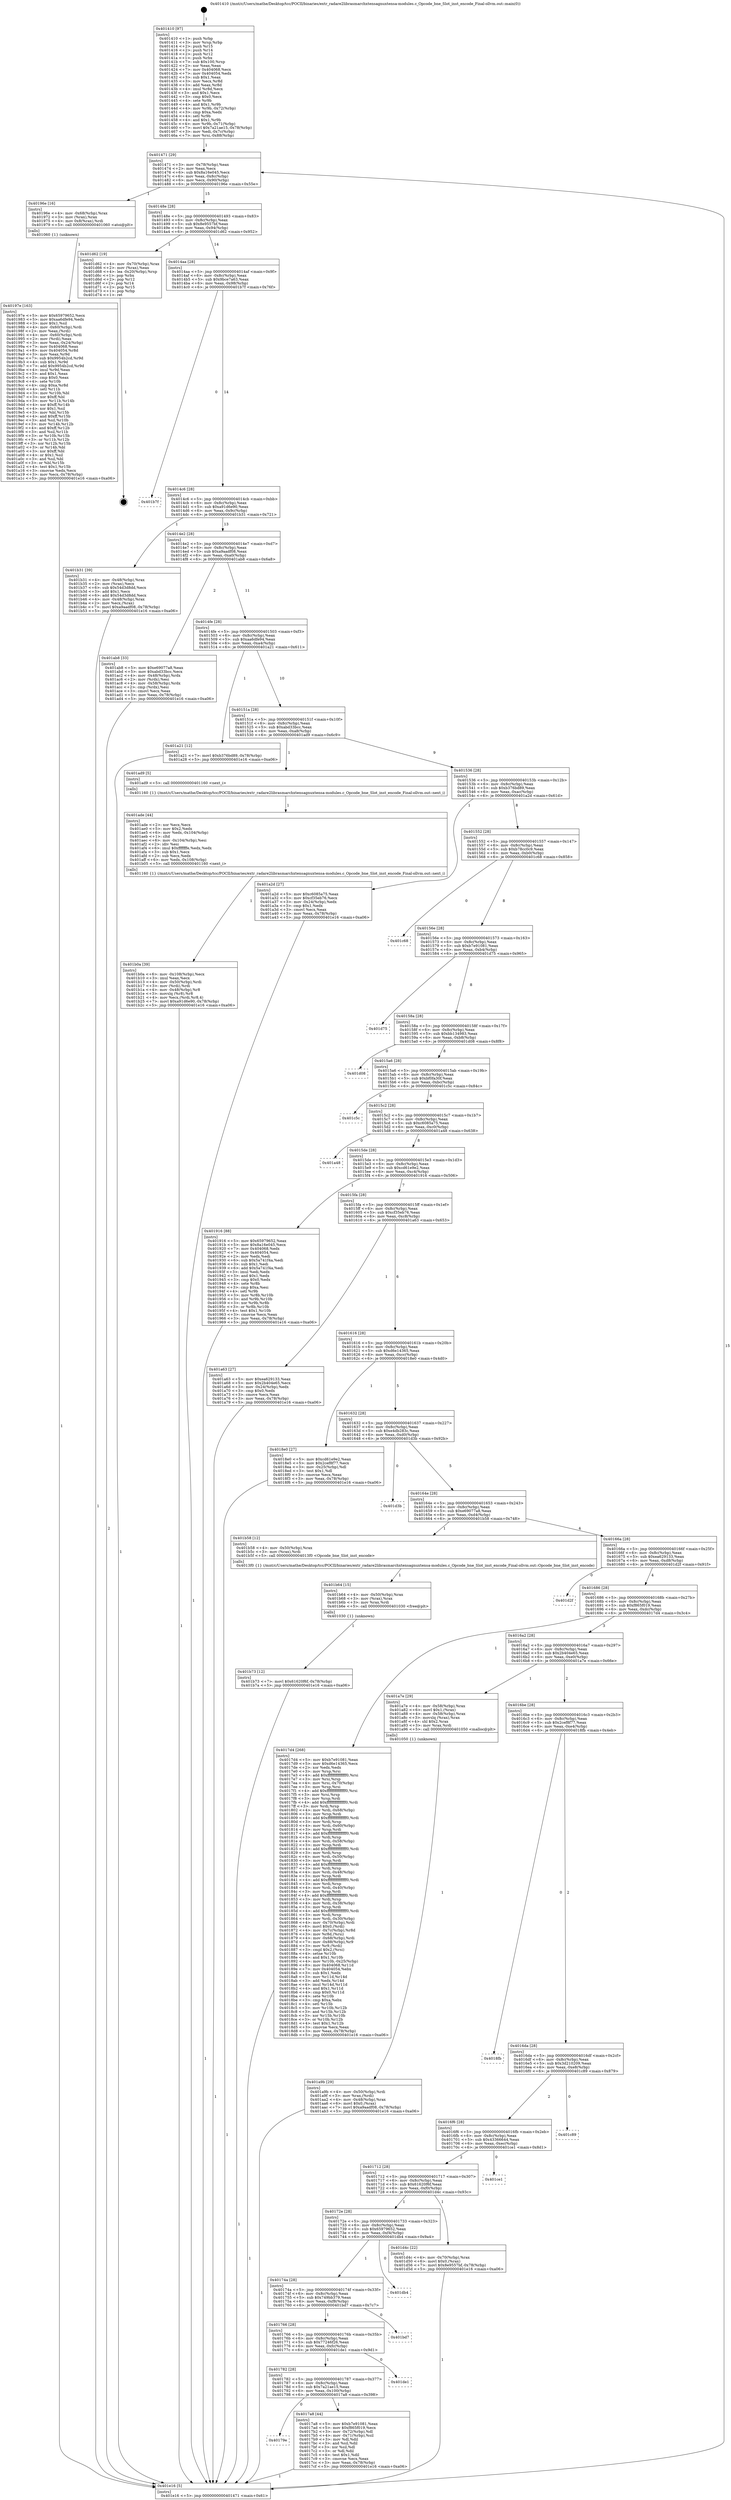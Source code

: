 digraph "0x401410" {
  label = "0x401410 (/mnt/c/Users/mathe/Desktop/tcc/POCII/binaries/extr_radare2librasmarchxtensagnuxtensa-modules.c_Opcode_bne_Slot_inst_encode_Final-ollvm.out::main(0))"
  labelloc = "t"
  node[shape=record]

  Entry [label="",width=0.3,height=0.3,shape=circle,fillcolor=black,style=filled]
  "0x401471" [label="{
     0x401471 [29]\l
     | [instrs]\l
     &nbsp;&nbsp;0x401471 \<+3\>: mov -0x78(%rbp),%eax\l
     &nbsp;&nbsp;0x401474 \<+2\>: mov %eax,%ecx\l
     &nbsp;&nbsp;0x401476 \<+6\>: sub $0x8a16e045,%ecx\l
     &nbsp;&nbsp;0x40147c \<+6\>: mov %eax,-0x8c(%rbp)\l
     &nbsp;&nbsp;0x401482 \<+6\>: mov %ecx,-0x90(%rbp)\l
     &nbsp;&nbsp;0x401488 \<+6\>: je 000000000040196e \<main+0x55e\>\l
  }"]
  "0x40196e" [label="{
     0x40196e [16]\l
     | [instrs]\l
     &nbsp;&nbsp;0x40196e \<+4\>: mov -0x68(%rbp),%rax\l
     &nbsp;&nbsp;0x401972 \<+3\>: mov (%rax),%rax\l
     &nbsp;&nbsp;0x401975 \<+4\>: mov 0x8(%rax),%rdi\l
     &nbsp;&nbsp;0x401979 \<+5\>: call 0000000000401060 \<atoi@plt\>\l
     | [calls]\l
     &nbsp;&nbsp;0x401060 \{1\} (unknown)\l
  }"]
  "0x40148e" [label="{
     0x40148e [28]\l
     | [instrs]\l
     &nbsp;&nbsp;0x40148e \<+5\>: jmp 0000000000401493 \<main+0x83\>\l
     &nbsp;&nbsp;0x401493 \<+6\>: mov -0x8c(%rbp),%eax\l
     &nbsp;&nbsp;0x401499 \<+5\>: sub $0x8e9557bf,%eax\l
     &nbsp;&nbsp;0x40149e \<+6\>: mov %eax,-0x94(%rbp)\l
     &nbsp;&nbsp;0x4014a4 \<+6\>: je 0000000000401d62 \<main+0x952\>\l
  }"]
  Exit [label="",width=0.3,height=0.3,shape=circle,fillcolor=black,style=filled,peripheries=2]
  "0x401d62" [label="{
     0x401d62 [19]\l
     | [instrs]\l
     &nbsp;&nbsp;0x401d62 \<+4\>: mov -0x70(%rbp),%rax\l
     &nbsp;&nbsp;0x401d66 \<+2\>: mov (%rax),%eax\l
     &nbsp;&nbsp;0x401d68 \<+4\>: lea -0x20(%rbp),%rsp\l
     &nbsp;&nbsp;0x401d6c \<+1\>: pop %rbx\l
     &nbsp;&nbsp;0x401d6d \<+2\>: pop %r12\l
     &nbsp;&nbsp;0x401d6f \<+2\>: pop %r14\l
     &nbsp;&nbsp;0x401d71 \<+2\>: pop %r15\l
     &nbsp;&nbsp;0x401d73 \<+1\>: pop %rbp\l
     &nbsp;&nbsp;0x401d74 \<+1\>: ret\l
  }"]
  "0x4014aa" [label="{
     0x4014aa [28]\l
     | [instrs]\l
     &nbsp;&nbsp;0x4014aa \<+5\>: jmp 00000000004014af \<main+0x9f\>\l
     &nbsp;&nbsp;0x4014af \<+6\>: mov -0x8c(%rbp),%eax\l
     &nbsp;&nbsp;0x4014b5 \<+5\>: sub $0x9bce7a63,%eax\l
     &nbsp;&nbsp;0x4014ba \<+6\>: mov %eax,-0x98(%rbp)\l
     &nbsp;&nbsp;0x4014c0 \<+6\>: je 0000000000401b7f \<main+0x76f\>\l
  }"]
  "0x401b73" [label="{
     0x401b73 [12]\l
     | [instrs]\l
     &nbsp;&nbsp;0x401b73 \<+7\>: movl $0x61620f6f,-0x78(%rbp)\l
     &nbsp;&nbsp;0x401b7a \<+5\>: jmp 0000000000401e16 \<main+0xa06\>\l
  }"]
  "0x401b7f" [label="{
     0x401b7f\l
  }", style=dashed]
  "0x4014c6" [label="{
     0x4014c6 [28]\l
     | [instrs]\l
     &nbsp;&nbsp;0x4014c6 \<+5\>: jmp 00000000004014cb \<main+0xbb\>\l
     &nbsp;&nbsp;0x4014cb \<+6\>: mov -0x8c(%rbp),%eax\l
     &nbsp;&nbsp;0x4014d1 \<+5\>: sub $0xa91d6e90,%eax\l
     &nbsp;&nbsp;0x4014d6 \<+6\>: mov %eax,-0x9c(%rbp)\l
     &nbsp;&nbsp;0x4014dc \<+6\>: je 0000000000401b31 \<main+0x721\>\l
  }"]
  "0x401b64" [label="{
     0x401b64 [15]\l
     | [instrs]\l
     &nbsp;&nbsp;0x401b64 \<+4\>: mov -0x50(%rbp),%rax\l
     &nbsp;&nbsp;0x401b68 \<+3\>: mov (%rax),%rax\l
     &nbsp;&nbsp;0x401b6b \<+3\>: mov %rax,%rdi\l
     &nbsp;&nbsp;0x401b6e \<+5\>: call 0000000000401030 \<free@plt\>\l
     | [calls]\l
     &nbsp;&nbsp;0x401030 \{1\} (unknown)\l
  }"]
  "0x401b31" [label="{
     0x401b31 [39]\l
     | [instrs]\l
     &nbsp;&nbsp;0x401b31 \<+4\>: mov -0x48(%rbp),%rax\l
     &nbsp;&nbsp;0x401b35 \<+2\>: mov (%rax),%ecx\l
     &nbsp;&nbsp;0x401b37 \<+6\>: sub $0x54d3d8dd,%ecx\l
     &nbsp;&nbsp;0x401b3d \<+3\>: add $0x1,%ecx\l
     &nbsp;&nbsp;0x401b40 \<+6\>: add $0x54d3d8dd,%ecx\l
     &nbsp;&nbsp;0x401b46 \<+4\>: mov -0x48(%rbp),%rax\l
     &nbsp;&nbsp;0x401b4a \<+2\>: mov %ecx,(%rax)\l
     &nbsp;&nbsp;0x401b4c \<+7\>: movl $0xa9aadf08,-0x78(%rbp)\l
     &nbsp;&nbsp;0x401b53 \<+5\>: jmp 0000000000401e16 \<main+0xa06\>\l
  }"]
  "0x4014e2" [label="{
     0x4014e2 [28]\l
     | [instrs]\l
     &nbsp;&nbsp;0x4014e2 \<+5\>: jmp 00000000004014e7 \<main+0xd7\>\l
     &nbsp;&nbsp;0x4014e7 \<+6\>: mov -0x8c(%rbp),%eax\l
     &nbsp;&nbsp;0x4014ed \<+5\>: sub $0xa9aadf08,%eax\l
     &nbsp;&nbsp;0x4014f2 \<+6\>: mov %eax,-0xa0(%rbp)\l
     &nbsp;&nbsp;0x4014f8 \<+6\>: je 0000000000401ab8 \<main+0x6a8\>\l
  }"]
  "0x401b0a" [label="{
     0x401b0a [39]\l
     | [instrs]\l
     &nbsp;&nbsp;0x401b0a \<+6\>: mov -0x108(%rbp),%ecx\l
     &nbsp;&nbsp;0x401b10 \<+3\>: imul %eax,%ecx\l
     &nbsp;&nbsp;0x401b13 \<+4\>: mov -0x50(%rbp),%rdi\l
     &nbsp;&nbsp;0x401b17 \<+3\>: mov (%rdi),%rdi\l
     &nbsp;&nbsp;0x401b1a \<+4\>: mov -0x48(%rbp),%r8\l
     &nbsp;&nbsp;0x401b1e \<+3\>: movslq (%r8),%r8\l
     &nbsp;&nbsp;0x401b21 \<+4\>: mov %ecx,(%rdi,%r8,4)\l
     &nbsp;&nbsp;0x401b25 \<+7\>: movl $0xa91d6e90,-0x78(%rbp)\l
     &nbsp;&nbsp;0x401b2c \<+5\>: jmp 0000000000401e16 \<main+0xa06\>\l
  }"]
  "0x401ab8" [label="{
     0x401ab8 [33]\l
     | [instrs]\l
     &nbsp;&nbsp;0x401ab8 \<+5\>: mov $0xe69077a8,%eax\l
     &nbsp;&nbsp;0x401abd \<+5\>: mov $0xabd33bcc,%ecx\l
     &nbsp;&nbsp;0x401ac2 \<+4\>: mov -0x48(%rbp),%rdx\l
     &nbsp;&nbsp;0x401ac6 \<+2\>: mov (%rdx),%esi\l
     &nbsp;&nbsp;0x401ac8 \<+4\>: mov -0x58(%rbp),%rdx\l
     &nbsp;&nbsp;0x401acc \<+2\>: cmp (%rdx),%esi\l
     &nbsp;&nbsp;0x401ace \<+3\>: cmovl %ecx,%eax\l
     &nbsp;&nbsp;0x401ad1 \<+3\>: mov %eax,-0x78(%rbp)\l
     &nbsp;&nbsp;0x401ad4 \<+5\>: jmp 0000000000401e16 \<main+0xa06\>\l
  }"]
  "0x4014fe" [label="{
     0x4014fe [28]\l
     | [instrs]\l
     &nbsp;&nbsp;0x4014fe \<+5\>: jmp 0000000000401503 \<main+0xf3\>\l
     &nbsp;&nbsp;0x401503 \<+6\>: mov -0x8c(%rbp),%eax\l
     &nbsp;&nbsp;0x401509 \<+5\>: sub $0xaa6dfe94,%eax\l
     &nbsp;&nbsp;0x40150e \<+6\>: mov %eax,-0xa4(%rbp)\l
     &nbsp;&nbsp;0x401514 \<+6\>: je 0000000000401a21 \<main+0x611\>\l
  }"]
  "0x401ade" [label="{
     0x401ade [44]\l
     | [instrs]\l
     &nbsp;&nbsp;0x401ade \<+2\>: xor %ecx,%ecx\l
     &nbsp;&nbsp;0x401ae0 \<+5\>: mov $0x2,%edx\l
     &nbsp;&nbsp;0x401ae5 \<+6\>: mov %edx,-0x104(%rbp)\l
     &nbsp;&nbsp;0x401aeb \<+1\>: cltd\l
     &nbsp;&nbsp;0x401aec \<+6\>: mov -0x104(%rbp),%esi\l
     &nbsp;&nbsp;0x401af2 \<+2\>: idiv %esi\l
     &nbsp;&nbsp;0x401af4 \<+6\>: imul $0xfffffffe,%edx,%edx\l
     &nbsp;&nbsp;0x401afa \<+3\>: sub $0x1,%ecx\l
     &nbsp;&nbsp;0x401afd \<+2\>: sub %ecx,%edx\l
     &nbsp;&nbsp;0x401aff \<+6\>: mov %edx,-0x108(%rbp)\l
     &nbsp;&nbsp;0x401b05 \<+5\>: call 0000000000401160 \<next_i\>\l
     | [calls]\l
     &nbsp;&nbsp;0x401160 \{1\} (/mnt/c/Users/mathe/Desktop/tcc/POCII/binaries/extr_radare2librasmarchxtensagnuxtensa-modules.c_Opcode_bne_Slot_inst_encode_Final-ollvm.out::next_i)\l
  }"]
  "0x401a21" [label="{
     0x401a21 [12]\l
     | [instrs]\l
     &nbsp;&nbsp;0x401a21 \<+7\>: movl $0xb376bd89,-0x78(%rbp)\l
     &nbsp;&nbsp;0x401a28 \<+5\>: jmp 0000000000401e16 \<main+0xa06\>\l
  }"]
  "0x40151a" [label="{
     0x40151a [28]\l
     | [instrs]\l
     &nbsp;&nbsp;0x40151a \<+5\>: jmp 000000000040151f \<main+0x10f\>\l
     &nbsp;&nbsp;0x40151f \<+6\>: mov -0x8c(%rbp),%eax\l
     &nbsp;&nbsp;0x401525 \<+5\>: sub $0xabd33bcc,%eax\l
     &nbsp;&nbsp;0x40152a \<+6\>: mov %eax,-0xa8(%rbp)\l
     &nbsp;&nbsp;0x401530 \<+6\>: je 0000000000401ad9 \<main+0x6c9\>\l
  }"]
  "0x401a9b" [label="{
     0x401a9b [29]\l
     | [instrs]\l
     &nbsp;&nbsp;0x401a9b \<+4\>: mov -0x50(%rbp),%rdi\l
     &nbsp;&nbsp;0x401a9f \<+3\>: mov %rax,(%rdi)\l
     &nbsp;&nbsp;0x401aa2 \<+4\>: mov -0x48(%rbp),%rax\l
     &nbsp;&nbsp;0x401aa6 \<+6\>: movl $0x0,(%rax)\l
     &nbsp;&nbsp;0x401aac \<+7\>: movl $0xa9aadf08,-0x78(%rbp)\l
     &nbsp;&nbsp;0x401ab3 \<+5\>: jmp 0000000000401e16 \<main+0xa06\>\l
  }"]
  "0x401ad9" [label="{
     0x401ad9 [5]\l
     | [instrs]\l
     &nbsp;&nbsp;0x401ad9 \<+5\>: call 0000000000401160 \<next_i\>\l
     | [calls]\l
     &nbsp;&nbsp;0x401160 \{1\} (/mnt/c/Users/mathe/Desktop/tcc/POCII/binaries/extr_radare2librasmarchxtensagnuxtensa-modules.c_Opcode_bne_Slot_inst_encode_Final-ollvm.out::next_i)\l
  }"]
  "0x401536" [label="{
     0x401536 [28]\l
     | [instrs]\l
     &nbsp;&nbsp;0x401536 \<+5\>: jmp 000000000040153b \<main+0x12b\>\l
     &nbsp;&nbsp;0x40153b \<+6\>: mov -0x8c(%rbp),%eax\l
     &nbsp;&nbsp;0x401541 \<+5\>: sub $0xb376bd89,%eax\l
     &nbsp;&nbsp;0x401546 \<+6\>: mov %eax,-0xac(%rbp)\l
     &nbsp;&nbsp;0x40154c \<+6\>: je 0000000000401a2d \<main+0x61d\>\l
  }"]
  "0x40197e" [label="{
     0x40197e [163]\l
     | [instrs]\l
     &nbsp;&nbsp;0x40197e \<+5\>: mov $0x65979652,%ecx\l
     &nbsp;&nbsp;0x401983 \<+5\>: mov $0xaa6dfe94,%edx\l
     &nbsp;&nbsp;0x401988 \<+3\>: mov $0x1,%sil\l
     &nbsp;&nbsp;0x40198b \<+4\>: mov -0x60(%rbp),%rdi\l
     &nbsp;&nbsp;0x40198f \<+2\>: mov %eax,(%rdi)\l
     &nbsp;&nbsp;0x401991 \<+4\>: mov -0x60(%rbp),%rdi\l
     &nbsp;&nbsp;0x401995 \<+2\>: mov (%rdi),%eax\l
     &nbsp;&nbsp;0x401997 \<+3\>: mov %eax,-0x24(%rbp)\l
     &nbsp;&nbsp;0x40199a \<+7\>: mov 0x404068,%eax\l
     &nbsp;&nbsp;0x4019a1 \<+8\>: mov 0x404054,%r8d\l
     &nbsp;&nbsp;0x4019a9 \<+3\>: mov %eax,%r9d\l
     &nbsp;&nbsp;0x4019ac \<+7\>: sub $0x9954b2cd,%r9d\l
     &nbsp;&nbsp;0x4019b3 \<+4\>: sub $0x1,%r9d\l
     &nbsp;&nbsp;0x4019b7 \<+7\>: add $0x9954b2cd,%r9d\l
     &nbsp;&nbsp;0x4019be \<+4\>: imul %r9d,%eax\l
     &nbsp;&nbsp;0x4019c2 \<+3\>: and $0x1,%eax\l
     &nbsp;&nbsp;0x4019c5 \<+3\>: cmp $0x0,%eax\l
     &nbsp;&nbsp;0x4019c8 \<+4\>: sete %r10b\l
     &nbsp;&nbsp;0x4019cc \<+4\>: cmp $0xa,%r8d\l
     &nbsp;&nbsp;0x4019d0 \<+4\>: setl %r11b\l
     &nbsp;&nbsp;0x4019d4 \<+3\>: mov %r10b,%bl\l
     &nbsp;&nbsp;0x4019d7 \<+3\>: xor $0xff,%bl\l
     &nbsp;&nbsp;0x4019da \<+3\>: mov %r11b,%r14b\l
     &nbsp;&nbsp;0x4019dd \<+4\>: xor $0xff,%r14b\l
     &nbsp;&nbsp;0x4019e1 \<+4\>: xor $0x1,%sil\l
     &nbsp;&nbsp;0x4019e5 \<+3\>: mov %bl,%r15b\l
     &nbsp;&nbsp;0x4019e8 \<+4\>: and $0xff,%r15b\l
     &nbsp;&nbsp;0x4019ec \<+3\>: and %sil,%r10b\l
     &nbsp;&nbsp;0x4019ef \<+3\>: mov %r14b,%r12b\l
     &nbsp;&nbsp;0x4019f2 \<+4\>: and $0xff,%r12b\l
     &nbsp;&nbsp;0x4019f6 \<+3\>: and %sil,%r11b\l
     &nbsp;&nbsp;0x4019f9 \<+3\>: or %r10b,%r15b\l
     &nbsp;&nbsp;0x4019fc \<+3\>: or %r11b,%r12b\l
     &nbsp;&nbsp;0x4019ff \<+3\>: xor %r12b,%r15b\l
     &nbsp;&nbsp;0x401a02 \<+3\>: or %r14b,%bl\l
     &nbsp;&nbsp;0x401a05 \<+3\>: xor $0xff,%bl\l
     &nbsp;&nbsp;0x401a08 \<+4\>: or $0x1,%sil\l
     &nbsp;&nbsp;0x401a0c \<+3\>: and %sil,%bl\l
     &nbsp;&nbsp;0x401a0f \<+3\>: or %bl,%r15b\l
     &nbsp;&nbsp;0x401a12 \<+4\>: test $0x1,%r15b\l
     &nbsp;&nbsp;0x401a16 \<+3\>: cmovne %edx,%ecx\l
     &nbsp;&nbsp;0x401a19 \<+3\>: mov %ecx,-0x78(%rbp)\l
     &nbsp;&nbsp;0x401a1c \<+5\>: jmp 0000000000401e16 \<main+0xa06\>\l
  }"]
  "0x401a2d" [label="{
     0x401a2d [27]\l
     | [instrs]\l
     &nbsp;&nbsp;0x401a2d \<+5\>: mov $0xc6085a75,%eax\l
     &nbsp;&nbsp;0x401a32 \<+5\>: mov $0xcf35eb76,%ecx\l
     &nbsp;&nbsp;0x401a37 \<+3\>: mov -0x24(%rbp),%edx\l
     &nbsp;&nbsp;0x401a3a \<+3\>: cmp $0x1,%edx\l
     &nbsp;&nbsp;0x401a3d \<+3\>: cmovl %ecx,%eax\l
     &nbsp;&nbsp;0x401a40 \<+3\>: mov %eax,-0x78(%rbp)\l
     &nbsp;&nbsp;0x401a43 \<+5\>: jmp 0000000000401e16 \<main+0xa06\>\l
  }"]
  "0x401552" [label="{
     0x401552 [28]\l
     | [instrs]\l
     &nbsp;&nbsp;0x401552 \<+5\>: jmp 0000000000401557 \<main+0x147\>\l
     &nbsp;&nbsp;0x401557 \<+6\>: mov -0x8c(%rbp),%eax\l
     &nbsp;&nbsp;0x40155d \<+5\>: sub $0xb78cc0c9,%eax\l
     &nbsp;&nbsp;0x401562 \<+6\>: mov %eax,-0xb0(%rbp)\l
     &nbsp;&nbsp;0x401568 \<+6\>: je 0000000000401c68 \<main+0x858\>\l
  }"]
  "0x401410" [label="{
     0x401410 [97]\l
     | [instrs]\l
     &nbsp;&nbsp;0x401410 \<+1\>: push %rbp\l
     &nbsp;&nbsp;0x401411 \<+3\>: mov %rsp,%rbp\l
     &nbsp;&nbsp;0x401414 \<+2\>: push %r15\l
     &nbsp;&nbsp;0x401416 \<+2\>: push %r14\l
     &nbsp;&nbsp;0x401418 \<+2\>: push %r12\l
     &nbsp;&nbsp;0x40141a \<+1\>: push %rbx\l
     &nbsp;&nbsp;0x40141b \<+7\>: sub $0x100,%rsp\l
     &nbsp;&nbsp;0x401422 \<+2\>: xor %eax,%eax\l
     &nbsp;&nbsp;0x401424 \<+7\>: mov 0x404068,%ecx\l
     &nbsp;&nbsp;0x40142b \<+7\>: mov 0x404054,%edx\l
     &nbsp;&nbsp;0x401432 \<+3\>: sub $0x1,%eax\l
     &nbsp;&nbsp;0x401435 \<+3\>: mov %ecx,%r8d\l
     &nbsp;&nbsp;0x401438 \<+3\>: add %eax,%r8d\l
     &nbsp;&nbsp;0x40143b \<+4\>: imul %r8d,%ecx\l
     &nbsp;&nbsp;0x40143f \<+3\>: and $0x1,%ecx\l
     &nbsp;&nbsp;0x401442 \<+3\>: cmp $0x0,%ecx\l
     &nbsp;&nbsp;0x401445 \<+4\>: sete %r9b\l
     &nbsp;&nbsp;0x401449 \<+4\>: and $0x1,%r9b\l
     &nbsp;&nbsp;0x40144d \<+4\>: mov %r9b,-0x72(%rbp)\l
     &nbsp;&nbsp;0x401451 \<+3\>: cmp $0xa,%edx\l
     &nbsp;&nbsp;0x401454 \<+4\>: setl %r9b\l
     &nbsp;&nbsp;0x401458 \<+4\>: and $0x1,%r9b\l
     &nbsp;&nbsp;0x40145c \<+4\>: mov %r9b,-0x71(%rbp)\l
     &nbsp;&nbsp;0x401460 \<+7\>: movl $0x7a21ae15,-0x78(%rbp)\l
     &nbsp;&nbsp;0x401467 \<+3\>: mov %edi,-0x7c(%rbp)\l
     &nbsp;&nbsp;0x40146a \<+7\>: mov %rsi,-0x88(%rbp)\l
  }"]
  "0x401c68" [label="{
     0x401c68\l
  }", style=dashed]
  "0x40156e" [label="{
     0x40156e [28]\l
     | [instrs]\l
     &nbsp;&nbsp;0x40156e \<+5\>: jmp 0000000000401573 \<main+0x163\>\l
     &nbsp;&nbsp;0x401573 \<+6\>: mov -0x8c(%rbp),%eax\l
     &nbsp;&nbsp;0x401579 \<+5\>: sub $0xb7e91081,%eax\l
     &nbsp;&nbsp;0x40157e \<+6\>: mov %eax,-0xb4(%rbp)\l
     &nbsp;&nbsp;0x401584 \<+6\>: je 0000000000401d75 \<main+0x965\>\l
  }"]
  "0x401e16" [label="{
     0x401e16 [5]\l
     | [instrs]\l
     &nbsp;&nbsp;0x401e16 \<+5\>: jmp 0000000000401471 \<main+0x61\>\l
  }"]
  "0x401d75" [label="{
     0x401d75\l
  }", style=dashed]
  "0x40158a" [label="{
     0x40158a [28]\l
     | [instrs]\l
     &nbsp;&nbsp;0x40158a \<+5\>: jmp 000000000040158f \<main+0x17f\>\l
     &nbsp;&nbsp;0x40158f \<+6\>: mov -0x8c(%rbp),%eax\l
     &nbsp;&nbsp;0x401595 \<+5\>: sub $0xbb134983,%eax\l
     &nbsp;&nbsp;0x40159a \<+6\>: mov %eax,-0xb8(%rbp)\l
     &nbsp;&nbsp;0x4015a0 \<+6\>: je 0000000000401d08 \<main+0x8f8\>\l
  }"]
  "0x40179e" [label="{
     0x40179e\l
  }", style=dashed]
  "0x401d08" [label="{
     0x401d08\l
  }", style=dashed]
  "0x4015a6" [label="{
     0x4015a6 [28]\l
     | [instrs]\l
     &nbsp;&nbsp;0x4015a6 \<+5\>: jmp 00000000004015ab \<main+0x19b\>\l
     &nbsp;&nbsp;0x4015ab \<+6\>: mov -0x8c(%rbp),%eax\l
     &nbsp;&nbsp;0x4015b1 \<+5\>: sub $0xbf0fa30f,%eax\l
     &nbsp;&nbsp;0x4015b6 \<+6\>: mov %eax,-0xbc(%rbp)\l
     &nbsp;&nbsp;0x4015bc \<+6\>: je 0000000000401c5c \<main+0x84c\>\l
  }"]
  "0x4017a8" [label="{
     0x4017a8 [44]\l
     | [instrs]\l
     &nbsp;&nbsp;0x4017a8 \<+5\>: mov $0xb7e91081,%eax\l
     &nbsp;&nbsp;0x4017ad \<+5\>: mov $0xf865f019,%ecx\l
     &nbsp;&nbsp;0x4017b2 \<+3\>: mov -0x72(%rbp),%dl\l
     &nbsp;&nbsp;0x4017b5 \<+4\>: mov -0x71(%rbp),%sil\l
     &nbsp;&nbsp;0x4017b9 \<+3\>: mov %dl,%dil\l
     &nbsp;&nbsp;0x4017bc \<+3\>: and %sil,%dil\l
     &nbsp;&nbsp;0x4017bf \<+3\>: xor %sil,%dl\l
     &nbsp;&nbsp;0x4017c2 \<+3\>: or %dl,%dil\l
     &nbsp;&nbsp;0x4017c5 \<+4\>: test $0x1,%dil\l
     &nbsp;&nbsp;0x4017c9 \<+3\>: cmovne %ecx,%eax\l
     &nbsp;&nbsp;0x4017cc \<+3\>: mov %eax,-0x78(%rbp)\l
     &nbsp;&nbsp;0x4017cf \<+5\>: jmp 0000000000401e16 \<main+0xa06\>\l
  }"]
  "0x401c5c" [label="{
     0x401c5c\l
  }", style=dashed]
  "0x4015c2" [label="{
     0x4015c2 [28]\l
     | [instrs]\l
     &nbsp;&nbsp;0x4015c2 \<+5\>: jmp 00000000004015c7 \<main+0x1b7\>\l
     &nbsp;&nbsp;0x4015c7 \<+6\>: mov -0x8c(%rbp),%eax\l
     &nbsp;&nbsp;0x4015cd \<+5\>: sub $0xc6085a75,%eax\l
     &nbsp;&nbsp;0x4015d2 \<+6\>: mov %eax,-0xc0(%rbp)\l
     &nbsp;&nbsp;0x4015d8 \<+6\>: je 0000000000401a48 \<main+0x638\>\l
  }"]
  "0x401782" [label="{
     0x401782 [28]\l
     | [instrs]\l
     &nbsp;&nbsp;0x401782 \<+5\>: jmp 0000000000401787 \<main+0x377\>\l
     &nbsp;&nbsp;0x401787 \<+6\>: mov -0x8c(%rbp),%eax\l
     &nbsp;&nbsp;0x40178d \<+5\>: sub $0x7a21ae15,%eax\l
     &nbsp;&nbsp;0x401792 \<+6\>: mov %eax,-0x100(%rbp)\l
     &nbsp;&nbsp;0x401798 \<+6\>: je 00000000004017a8 \<main+0x398\>\l
  }"]
  "0x401a48" [label="{
     0x401a48\l
  }", style=dashed]
  "0x4015de" [label="{
     0x4015de [28]\l
     | [instrs]\l
     &nbsp;&nbsp;0x4015de \<+5\>: jmp 00000000004015e3 \<main+0x1d3\>\l
     &nbsp;&nbsp;0x4015e3 \<+6\>: mov -0x8c(%rbp),%eax\l
     &nbsp;&nbsp;0x4015e9 \<+5\>: sub $0xcd61e9e2,%eax\l
     &nbsp;&nbsp;0x4015ee \<+6\>: mov %eax,-0xc4(%rbp)\l
     &nbsp;&nbsp;0x4015f4 \<+6\>: je 0000000000401916 \<main+0x506\>\l
  }"]
  "0x401de1" [label="{
     0x401de1\l
  }", style=dashed]
  "0x401916" [label="{
     0x401916 [88]\l
     | [instrs]\l
     &nbsp;&nbsp;0x401916 \<+5\>: mov $0x65979652,%eax\l
     &nbsp;&nbsp;0x40191b \<+5\>: mov $0x8a16e045,%ecx\l
     &nbsp;&nbsp;0x401920 \<+7\>: mov 0x404068,%edx\l
     &nbsp;&nbsp;0x401927 \<+7\>: mov 0x404054,%esi\l
     &nbsp;&nbsp;0x40192e \<+2\>: mov %edx,%edi\l
     &nbsp;&nbsp;0x401930 \<+6\>: sub $0x5a741f4a,%edi\l
     &nbsp;&nbsp;0x401936 \<+3\>: sub $0x1,%edi\l
     &nbsp;&nbsp;0x401939 \<+6\>: add $0x5a741f4a,%edi\l
     &nbsp;&nbsp;0x40193f \<+3\>: imul %edi,%edx\l
     &nbsp;&nbsp;0x401942 \<+3\>: and $0x1,%edx\l
     &nbsp;&nbsp;0x401945 \<+3\>: cmp $0x0,%edx\l
     &nbsp;&nbsp;0x401948 \<+4\>: sete %r8b\l
     &nbsp;&nbsp;0x40194c \<+3\>: cmp $0xa,%esi\l
     &nbsp;&nbsp;0x40194f \<+4\>: setl %r9b\l
     &nbsp;&nbsp;0x401953 \<+3\>: mov %r8b,%r10b\l
     &nbsp;&nbsp;0x401956 \<+3\>: and %r9b,%r10b\l
     &nbsp;&nbsp;0x401959 \<+3\>: xor %r9b,%r8b\l
     &nbsp;&nbsp;0x40195c \<+3\>: or %r8b,%r10b\l
     &nbsp;&nbsp;0x40195f \<+4\>: test $0x1,%r10b\l
     &nbsp;&nbsp;0x401963 \<+3\>: cmovne %ecx,%eax\l
     &nbsp;&nbsp;0x401966 \<+3\>: mov %eax,-0x78(%rbp)\l
     &nbsp;&nbsp;0x401969 \<+5\>: jmp 0000000000401e16 \<main+0xa06\>\l
  }"]
  "0x4015fa" [label="{
     0x4015fa [28]\l
     | [instrs]\l
     &nbsp;&nbsp;0x4015fa \<+5\>: jmp 00000000004015ff \<main+0x1ef\>\l
     &nbsp;&nbsp;0x4015ff \<+6\>: mov -0x8c(%rbp),%eax\l
     &nbsp;&nbsp;0x401605 \<+5\>: sub $0xcf35eb76,%eax\l
     &nbsp;&nbsp;0x40160a \<+6\>: mov %eax,-0xc8(%rbp)\l
     &nbsp;&nbsp;0x401610 \<+6\>: je 0000000000401a63 \<main+0x653\>\l
  }"]
  "0x401766" [label="{
     0x401766 [28]\l
     | [instrs]\l
     &nbsp;&nbsp;0x401766 \<+5\>: jmp 000000000040176b \<main+0x35b\>\l
     &nbsp;&nbsp;0x40176b \<+6\>: mov -0x8c(%rbp),%eax\l
     &nbsp;&nbsp;0x401771 \<+5\>: sub $0x77246f26,%eax\l
     &nbsp;&nbsp;0x401776 \<+6\>: mov %eax,-0xfc(%rbp)\l
     &nbsp;&nbsp;0x40177c \<+6\>: je 0000000000401de1 \<main+0x9d1\>\l
  }"]
  "0x401a63" [label="{
     0x401a63 [27]\l
     | [instrs]\l
     &nbsp;&nbsp;0x401a63 \<+5\>: mov $0xea629133,%eax\l
     &nbsp;&nbsp;0x401a68 \<+5\>: mov $0x2b404e65,%ecx\l
     &nbsp;&nbsp;0x401a6d \<+3\>: mov -0x24(%rbp),%edx\l
     &nbsp;&nbsp;0x401a70 \<+3\>: cmp $0x0,%edx\l
     &nbsp;&nbsp;0x401a73 \<+3\>: cmove %ecx,%eax\l
     &nbsp;&nbsp;0x401a76 \<+3\>: mov %eax,-0x78(%rbp)\l
     &nbsp;&nbsp;0x401a79 \<+5\>: jmp 0000000000401e16 \<main+0xa06\>\l
  }"]
  "0x401616" [label="{
     0x401616 [28]\l
     | [instrs]\l
     &nbsp;&nbsp;0x401616 \<+5\>: jmp 000000000040161b \<main+0x20b\>\l
     &nbsp;&nbsp;0x40161b \<+6\>: mov -0x8c(%rbp),%eax\l
     &nbsp;&nbsp;0x401621 \<+5\>: sub $0xd6e14365,%eax\l
     &nbsp;&nbsp;0x401626 \<+6\>: mov %eax,-0xcc(%rbp)\l
     &nbsp;&nbsp;0x40162c \<+6\>: je 00000000004018e0 \<main+0x4d0\>\l
  }"]
  "0x401bd7" [label="{
     0x401bd7\l
  }", style=dashed]
  "0x4018e0" [label="{
     0x4018e0 [27]\l
     | [instrs]\l
     &nbsp;&nbsp;0x4018e0 \<+5\>: mov $0xcd61e9e2,%eax\l
     &nbsp;&nbsp;0x4018e5 \<+5\>: mov $0x2cef8f77,%ecx\l
     &nbsp;&nbsp;0x4018ea \<+3\>: mov -0x25(%rbp),%dl\l
     &nbsp;&nbsp;0x4018ed \<+3\>: test $0x1,%dl\l
     &nbsp;&nbsp;0x4018f0 \<+3\>: cmovne %ecx,%eax\l
     &nbsp;&nbsp;0x4018f3 \<+3\>: mov %eax,-0x78(%rbp)\l
     &nbsp;&nbsp;0x4018f6 \<+5\>: jmp 0000000000401e16 \<main+0xa06\>\l
  }"]
  "0x401632" [label="{
     0x401632 [28]\l
     | [instrs]\l
     &nbsp;&nbsp;0x401632 \<+5\>: jmp 0000000000401637 \<main+0x227\>\l
     &nbsp;&nbsp;0x401637 \<+6\>: mov -0x8c(%rbp),%eax\l
     &nbsp;&nbsp;0x40163d \<+5\>: sub $0xe4db283c,%eax\l
     &nbsp;&nbsp;0x401642 \<+6\>: mov %eax,-0xd0(%rbp)\l
     &nbsp;&nbsp;0x401648 \<+6\>: je 0000000000401d3b \<main+0x92b\>\l
  }"]
  "0x40174a" [label="{
     0x40174a [28]\l
     | [instrs]\l
     &nbsp;&nbsp;0x40174a \<+5\>: jmp 000000000040174f \<main+0x33f\>\l
     &nbsp;&nbsp;0x40174f \<+6\>: mov -0x8c(%rbp),%eax\l
     &nbsp;&nbsp;0x401755 \<+5\>: sub $0x749bb379,%eax\l
     &nbsp;&nbsp;0x40175a \<+6\>: mov %eax,-0xf8(%rbp)\l
     &nbsp;&nbsp;0x401760 \<+6\>: je 0000000000401bd7 \<main+0x7c7\>\l
  }"]
  "0x401d3b" [label="{
     0x401d3b\l
  }", style=dashed]
  "0x40164e" [label="{
     0x40164e [28]\l
     | [instrs]\l
     &nbsp;&nbsp;0x40164e \<+5\>: jmp 0000000000401653 \<main+0x243\>\l
     &nbsp;&nbsp;0x401653 \<+6\>: mov -0x8c(%rbp),%eax\l
     &nbsp;&nbsp;0x401659 \<+5\>: sub $0xe69077a8,%eax\l
     &nbsp;&nbsp;0x40165e \<+6\>: mov %eax,-0xd4(%rbp)\l
     &nbsp;&nbsp;0x401664 \<+6\>: je 0000000000401b58 \<main+0x748\>\l
  }"]
  "0x401db4" [label="{
     0x401db4\l
  }", style=dashed]
  "0x401b58" [label="{
     0x401b58 [12]\l
     | [instrs]\l
     &nbsp;&nbsp;0x401b58 \<+4\>: mov -0x50(%rbp),%rax\l
     &nbsp;&nbsp;0x401b5c \<+3\>: mov (%rax),%rdi\l
     &nbsp;&nbsp;0x401b5f \<+5\>: call 00000000004013f0 \<Opcode_bne_Slot_inst_encode\>\l
     | [calls]\l
     &nbsp;&nbsp;0x4013f0 \{1\} (/mnt/c/Users/mathe/Desktop/tcc/POCII/binaries/extr_radare2librasmarchxtensagnuxtensa-modules.c_Opcode_bne_Slot_inst_encode_Final-ollvm.out::Opcode_bne_Slot_inst_encode)\l
  }"]
  "0x40166a" [label="{
     0x40166a [28]\l
     | [instrs]\l
     &nbsp;&nbsp;0x40166a \<+5\>: jmp 000000000040166f \<main+0x25f\>\l
     &nbsp;&nbsp;0x40166f \<+6\>: mov -0x8c(%rbp),%eax\l
     &nbsp;&nbsp;0x401675 \<+5\>: sub $0xea629133,%eax\l
     &nbsp;&nbsp;0x40167a \<+6\>: mov %eax,-0xd8(%rbp)\l
     &nbsp;&nbsp;0x401680 \<+6\>: je 0000000000401d2f \<main+0x91f\>\l
  }"]
  "0x40172e" [label="{
     0x40172e [28]\l
     | [instrs]\l
     &nbsp;&nbsp;0x40172e \<+5\>: jmp 0000000000401733 \<main+0x323\>\l
     &nbsp;&nbsp;0x401733 \<+6\>: mov -0x8c(%rbp),%eax\l
     &nbsp;&nbsp;0x401739 \<+5\>: sub $0x65979652,%eax\l
     &nbsp;&nbsp;0x40173e \<+6\>: mov %eax,-0xf4(%rbp)\l
     &nbsp;&nbsp;0x401744 \<+6\>: je 0000000000401db4 \<main+0x9a4\>\l
  }"]
  "0x401d2f" [label="{
     0x401d2f\l
  }", style=dashed]
  "0x401686" [label="{
     0x401686 [28]\l
     | [instrs]\l
     &nbsp;&nbsp;0x401686 \<+5\>: jmp 000000000040168b \<main+0x27b\>\l
     &nbsp;&nbsp;0x40168b \<+6\>: mov -0x8c(%rbp),%eax\l
     &nbsp;&nbsp;0x401691 \<+5\>: sub $0xf865f019,%eax\l
     &nbsp;&nbsp;0x401696 \<+6\>: mov %eax,-0xdc(%rbp)\l
     &nbsp;&nbsp;0x40169c \<+6\>: je 00000000004017d4 \<main+0x3c4\>\l
  }"]
  "0x401d4c" [label="{
     0x401d4c [22]\l
     | [instrs]\l
     &nbsp;&nbsp;0x401d4c \<+4\>: mov -0x70(%rbp),%rax\l
     &nbsp;&nbsp;0x401d50 \<+6\>: movl $0x0,(%rax)\l
     &nbsp;&nbsp;0x401d56 \<+7\>: movl $0x8e9557bf,-0x78(%rbp)\l
     &nbsp;&nbsp;0x401d5d \<+5\>: jmp 0000000000401e16 \<main+0xa06\>\l
  }"]
  "0x4017d4" [label="{
     0x4017d4 [268]\l
     | [instrs]\l
     &nbsp;&nbsp;0x4017d4 \<+5\>: mov $0xb7e91081,%eax\l
     &nbsp;&nbsp;0x4017d9 \<+5\>: mov $0xd6e14365,%ecx\l
     &nbsp;&nbsp;0x4017de \<+2\>: xor %edx,%edx\l
     &nbsp;&nbsp;0x4017e0 \<+3\>: mov %rsp,%rsi\l
     &nbsp;&nbsp;0x4017e3 \<+4\>: add $0xfffffffffffffff0,%rsi\l
     &nbsp;&nbsp;0x4017e7 \<+3\>: mov %rsi,%rsp\l
     &nbsp;&nbsp;0x4017ea \<+4\>: mov %rsi,-0x70(%rbp)\l
     &nbsp;&nbsp;0x4017ee \<+3\>: mov %rsp,%rsi\l
     &nbsp;&nbsp;0x4017f1 \<+4\>: add $0xfffffffffffffff0,%rsi\l
     &nbsp;&nbsp;0x4017f5 \<+3\>: mov %rsi,%rsp\l
     &nbsp;&nbsp;0x4017f8 \<+3\>: mov %rsp,%rdi\l
     &nbsp;&nbsp;0x4017fb \<+4\>: add $0xfffffffffffffff0,%rdi\l
     &nbsp;&nbsp;0x4017ff \<+3\>: mov %rdi,%rsp\l
     &nbsp;&nbsp;0x401802 \<+4\>: mov %rdi,-0x68(%rbp)\l
     &nbsp;&nbsp;0x401806 \<+3\>: mov %rsp,%rdi\l
     &nbsp;&nbsp;0x401809 \<+4\>: add $0xfffffffffffffff0,%rdi\l
     &nbsp;&nbsp;0x40180d \<+3\>: mov %rdi,%rsp\l
     &nbsp;&nbsp;0x401810 \<+4\>: mov %rdi,-0x60(%rbp)\l
     &nbsp;&nbsp;0x401814 \<+3\>: mov %rsp,%rdi\l
     &nbsp;&nbsp;0x401817 \<+4\>: add $0xfffffffffffffff0,%rdi\l
     &nbsp;&nbsp;0x40181b \<+3\>: mov %rdi,%rsp\l
     &nbsp;&nbsp;0x40181e \<+4\>: mov %rdi,-0x58(%rbp)\l
     &nbsp;&nbsp;0x401822 \<+3\>: mov %rsp,%rdi\l
     &nbsp;&nbsp;0x401825 \<+4\>: add $0xfffffffffffffff0,%rdi\l
     &nbsp;&nbsp;0x401829 \<+3\>: mov %rdi,%rsp\l
     &nbsp;&nbsp;0x40182c \<+4\>: mov %rdi,-0x50(%rbp)\l
     &nbsp;&nbsp;0x401830 \<+3\>: mov %rsp,%rdi\l
     &nbsp;&nbsp;0x401833 \<+4\>: add $0xfffffffffffffff0,%rdi\l
     &nbsp;&nbsp;0x401837 \<+3\>: mov %rdi,%rsp\l
     &nbsp;&nbsp;0x40183a \<+4\>: mov %rdi,-0x48(%rbp)\l
     &nbsp;&nbsp;0x40183e \<+3\>: mov %rsp,%rdi\l
     &nbsp;&nbsp;0x401841 \<+4\>: add $0xfffffffffffffff0,%rdi\l
     &nbsp;&nbsp;0x401845 \<+3\>: mov %rdi,%rsp\l
     &nbsp;&nbsp;0x401848 \<+4\>: mov %rdi,-0x40(%rbp)\l
     &nbsp;&nbsp;0x40184c \<+3\>: mov %rsp,%rdi\l
     &nbsp;&nbsp;0x40184f \<+4\>: add $0xfffffffffffffff0,%rdi\l
     &nbsp;&nbsp;0x401853 \<+3\>: mov %rdi,%rsp\l
     &nbsp;&nbsp;0x401856 \<+4\>: mov %rdi,-0x38(%rbp)\l
     &nbsp;&nbsp;0x40185a \<+3\>: mov %rsp,%rdi\l
     &nbsp;&nbsp;0x40185d \<+4\>: add $0xfffffffffffffff0,%rdi\l
     &nbsp;&nbsp;0x401861 \<+3\>: mov %rdi,%rsp\l
     &nbsp;&nbsp;0x401864 \<+4\>: mov %rdi,-0x30(%rbp)\l
     &nbsp;&nbsp;0x401868 \<+4\>: mov -0x70(%rbp),%rdi\l
     &nbsp;&nbsp;0x40186c \<+6\>: movl $0x0,(%rdi)\l
     &nbsp;&nbsp;0x401872 \<+4\>: mov -0x7c(%rbp),%r8d\l
     &nbsp;&nbsp;0x401876 \<+3\>: mov %r8d,(%rsi)\l
     &nbsp;&nbsp;0x401879 \<+4\>: mov -0x68(%rbp),%rdi\l
     &nbsp;&nbsp;0x40187d \<+7\>: mov -0x88(%rbp),%r9\l
     &nbsp;&nbsp;0x401884 \<+3\>: mov %r9,(%rdi)\l
     &nbsp;&nbsp;0x401887 \<+3\>: cmpl $0x2,(%rsi)\l
     &nbsp;&nbsp;0x40188a \<+4\>: setne %r10b\l
     &nbsp;&nbsp;0x40188e \<+4\>: and $0x1,%r10b\l
     &nbsp;&nbsp;0x401892 \<+4\>: mov %r10b,-0x25(%rbp)\l
     &nbsp;&nbsp;0x401896 \<+8\>: mov 0x404068,%r11d\l
     &nbsp;&nbsp;0x40189e \<+7\>: mov 0x404054,%ebx\l
     &nbsp;&nbsp;0x4018a5 \<+3\>: sub $0x1,%edx\l
     &nbsp;&nbsp;0x4018a8 \<+3\>: mov %r11d,%r14d\l
     &nbsp;&nbsp;0x4018ab \<+3\>: add %edx,%r14d\l
     &nbsp;&nbsp;0x4018ae \<+4\>: imul %r14d,%r11d\l
     &nbsp;&nbsp;0x4018b2 \<+4\>: and $0x1,%r11d\l
     &nbsp;&nbsp;0x4018b6 \<+4\>: cmp $0x0,%r11d\l
     &nbsp;&nbsp;0x4018ba \<+4\>: sete %r10b\l
     &nbsp;&nbsp;0x4018be \<+3\>: cmp $0xa,%ebx\l
     &nbsp;&nbsp;0x4018c1 \<+4\>: setl %r15b\l
     &nbsp;&nbsp;0x4018c5 \<+3\>: mov %r10b,%r12b\l
     &nbsp;&nbsp;0x4018c8 \<+3\>: and %r15b,%r12b\l
     &nbsp;&nbsp;0x4018cb \<+3\>: xor %r15b,%r10b\l
     &nbsp;&nbsp;0x4018ce \<+3\>: or %r10b,%r12b\l
     &nbsp;&nbsp;0x4018d1 \<+4\>: test $0x1,%r12b\l
     &nbsp;&nbsp;0x4018d5 \<+3\>: cmovne %ecx,%eax\l
     &nbsp;&nbsp;0x4018d8 \<+3\>: mov %eax,-0x78(%rbp)\l
     &nbsp;&nbsp;0x4018db \<+5\>: jmp 0000000000401e16 \<main+0xa06\>\l
  }"]
  "0x4016a2" [label="{
     0x4016a2 [28]\l
     | [instrs]\l
     &nbsp;&nbsp;0x4016a2 \<+5\>: jmp 00000000004016a7 \<main+0x297\>\l
     &nbsp;&nbsp;0x4016a7 \<+6\>: mov -0x8c(%rbp),%eax\l
     &nbsp;&nbsp;0x4016ad \<+5\>: sub $0x2b404e65,%eax\l
     &nbsp;&nbsp;0x4016b2 \<+6\>: mov %eax,-0xe0(%rbp)\l
     &nbsp;&nbsp;0x4016b8 \<+6\>: je 0000000000401a7e \<main+0x66e\>\l
  }"]
  "0x401712" [label="{
     0x401712 [28]\l
     | [instrs]\l
     &nbsp;&nbsp;0x401712 \<+5\>: jmp 0000000000401717 \<main+0x307\>\l
     &nbsp;&nbsp;0x401717 \<+6\>: mov -0x8c(%rbp),%eax\l
     &nbsp;&nbsp;0x40171d \<+5\>: sub $0x61620f6f,%eax\l
     &nbsp;&nbsp;0x401722 \<+6\>: mov %eax,-0xf0(%rbp)\l
     &nbsp;&nbsp;0x401728 \<+6\>: je 0000000000401d4c \<main+0x93c\>\l
  }"]
  "0x401a7e" [label="{
     0x401a7e [29]\l
     | [instrs]\l
     &nbsp;&nbsp;0x401a7e \<+4\>: mov -0x58(%rbp),%rax\l
     &nbsp;&nbsp;0x401a82 \<+6\>: movl $0x1,(%rax)\l
     &nbsp;&nbsp;0x401a88 \<+4\>: mov -0x58(%rbp),%rax\l
     &nbsp;&nbsp;0x401a8c \<+3\>: movslq (%rax),%rax\l
     &nbsp;&nbsp;0x401a8f \<+4\>: shl $0x2,%rax\l
     &nbsp;&nbsp;0x401a93 \<+3\>: mov %rax,%rdi\l
     &nbsp;&nbsp;0x401a96 \<+5\>: call 0000000000401050 \<malloc@plt\>\l
     | [calls]\l
     &nbsp;&nbsp;0x401050 \{1\} (unknown)\l
  }"]
  "0x4016be" [label="{
     0x4016be [28]\l
     | [instrs]\l
     &nbsp;&nbsp;0x4016be \<+5\>: jmp 00000000004016c3 \<main+0x2b3\>\l
     &nbsp;&nbsp;0x4016c3 \<+6\>: mov -0x8c(%rbp),%eax\l
     &nbsp;&nbsp;0x4016c9 \<+5\>: sub $0x2cef8f77,%eax\l
     &nbsp;&nbsp;0x4016ce \<+6\>: mov %eax,-0xe4(%rbp)\l
     &nbsp;&nbsp;0x4016d4 \<+6\>: je 00000000004018fb \<main+0x4eb\>\l
  }"]
  "0x401ce1" [label="{
     0x401ce1\l
  }", style=dashed]
  "0x4018fb" [label="{
     0x4018fb\l
  }", style=dashed]
  "0x4016da" [label="{
     0x4016da [28]\l
     | [instrs]\l
     &nbsp;&nbsp;0x4016da \<+5\>: jmp 00000000004016df \<main+0x2cf\>\l
     &nbsp;&nbsp;0x4016df \<+6\>: mov -0x8c(%rbp),%eax\l
     &nbsp;&nbsp;0x4016e5 \<+5\>: sub $0x3d210209,%eax\l
     &nbsp;&nbsp;0x4016ea \<+6\>: mov %eax,-0xe8(%rbp)\l
     &nbsp;&nbsp;0x4016f0 \<+6\>: je 0000000000401c89 \<main+0x879\>\l
  }"]
  "0x4016f6" [label="{
     0x4016f6 [28]\l
     | [instrs]\l
     &nbsp;&nbsp;0x4016f6 \<+5\>: jmp 00000000004016fb \<main+0x2eb\>\l
     &nbsp;&nbsp;0x4016fb \<+6\>: mov -0x8c(%rbp),%eax\l
     &nbsp;&nbsp;0x401701 \<+5\>: sub $0x43366644,%eax\l
     &nbsp;&nbsp;0x401706 \<+6\>: mov %eax,-0xec(%rbp)\l
     &nbsp;&nbsp;0x40170c \<+6\>: je 0000000000401ce1 \<main+0x8d1\>\l
  }"]
  "0x401c89" [label="{
     0x401c89\l
  }", style=dashed]
  Entry -> "0x401410" [label=" 1"]
  "0x401471" -> "0x40196e" [label=" 1"]
  "0x401471" -> "0x40148e" [label=" 15"]
  "0x401d62" -> Exit [label=" 1"]
  "0x40148e" -> "0x401d62" [label=" 1"]
  "0x40148e" -> "0x4014aa" [label=" 14"]
  "0x401d4c" -> "0x401e16" [label=" 1"]
  "0x4014aa" -> "0x401b7f" [label=" 0"]
  "0x4014aa" -> "0x4014c6" [label=" 14"]
  "0x401b73" -> "0x401e16" [label=" 1"]
  "0x4014c6" -> "0x401b31" [label=" 1"]
  "0x4014c6" -> "0x4014e2" [label=" 13"]
  "0x401b64" -> "0x401b73" [label=" 1"]
  "0x4014e2" -> "0x401ab8" [label=" 2"]
  "0x4014e2" -> "0x4014fe" [label=" 11"]
  "0x401b58" -> "0x401b64" [label=" 1"]
  "0x4014fe" -> "0x401a21" [label=" 1"]
  "0x4014fe" -> "0x40151a" [label=" 10"]
  "0x401b31" -> "0x401e16" [label=" 1"]
  "0x40151a" -> "0x401ad9" [label=" 1"]
  "0x40151a" -> "0x401536" [label=" 9"]
  "0x401b0a" -> "0x401e16" [label=" 1"]
  "0x401536" -> "0x401a2d" [label=" 1"]
  "0x401536" -> "0x401552" [label=" 8"]
  "0x401ade" -> "0x401b0a" [label=" 1"]
  "0x401552" -> "0x401c68" [label=" 0"]
  "0x401552" -> "0x40156e" [label=" 8"]
  "0x401ab8" -> "0x401e16" [label=" 2"]
  "0x40156e" -> "0x401d75" [label=" 0"]
  "0x40156e" -> "0x40158a" [label=" 8"]
  "0x401a9b" -> "0x401e16" [label=" 1"]
  "0x40158a" -> "0x401d08" [label=" 0"]
  "0x40158a" -> "0x4015a6" [label=" 8"]
  "0x401a7e" -> "0x401a9b" [label=" 1"]
  "0x4015a6" -> "0x401c5c" [label=" 0"]
  "0x4015a6" -> "0x4015c2" [label=" 8"]
  "0x401a63" -> "0x401e16" [label=" 1"]
  "0x4015c2" -> "0x401a48" [label=" 0"]
  "0x4015c2" -> "0x4015de" [label=" 8"]
  "0x401a21" -> "0x401e16" [label=" 1"]
  "0x4015de" -> "0x401916" [label=" 1"]
  "0x4015de" -> "0x4015fa" [label=" 7"]
  "0x40197e" -> "0x401e16" [label=" 1"]
  "0x4015fa" -> "0x401a63" [label=" 1"]
  "0x4015fa" -> "0x401616" [label=" 6"]
  "0x401916" -> "0x401e16" [label=" 1"]
  "0x401616" -> "0x4018e0" [label=" 1"]
  "0x401616" -> "0x401632" [label=" 5"]
  "0x4018e0" -> "0x401e16" [label=" 1"]
  "0x401632" -> "0x401d3b" [label=" 0"]
  "0x401632" -> "0x40164e" [label=" 5"]
  "0x401ad9" -> "0x401ade" [label=" 1"]
  "0x40164e" -> "0x401b58" [label=" 1"]
  "0x40164e" -> "0x40166a" [label=" 4"]
  "0x401e16" -> "0x401471" [label=" 15"]
  "0x40166a" -> "0x401d2f" [label=" 0"]
  "0x40166a" -> "0x401686" [label=" 4"]
  "0x4017a8" -> "0x401e16" [label=" 1"]
  "0x401686" -> "0x4017d4" [label=" 1"]
  "0x401686" -> "0x4016a2" [label=" 3"]
  "0x401782" -> "0x40179e" [label=" 0"]
  "0x4016a2" -> "0x401a7e" [label=" 1"]
  "0x4016a2" -> "0x4016be" [label=" 2"]
  "0x401a2d" -> "0x401e16" [label=" 1"]
  "0x4016be" -> "0x4018fb" [label=" 0"]
  "0x4016be" -> "0x4016da" [label=" 2"]
  "0x401766" -> "0x401782" [label=" 1"]
  "0x4016da" -> "0x401c89" [label=" 0"]
  "0x4016da" -> "0x4016f6" [label=" 2"]
  "0x401766" -> "0x401de1" [label=" 0"]
  "0x4016f6" -> "0x401ce1" [label=" 0"]
  "0x4016f6" -> "0x401712" [label=" 2"]
  "0x401782" -> "0x4017a8" [label=" 1"]
  "0x401712" -> "0x401d4c" [label=" 1"]
  "0x401712" -> "0x40172e" [label=" 1"]
  "0x401410" -> "0x401471" [label=" 1"]
  "0x40172e" -> "0x401db4" [label=" 0"]
  "0x40172e" -> "0x40174a" [label=" 1"]
  "0x4017d4" -> "0x401e16" [label=" 1"]
  "0x40174a" -> "0x401bd7" [label=" 0"]
  "0x40174a" -> "0x401766" [label=" 1"]
  "0x40196e" -> "0x40197e" [label=" 1"]
}
